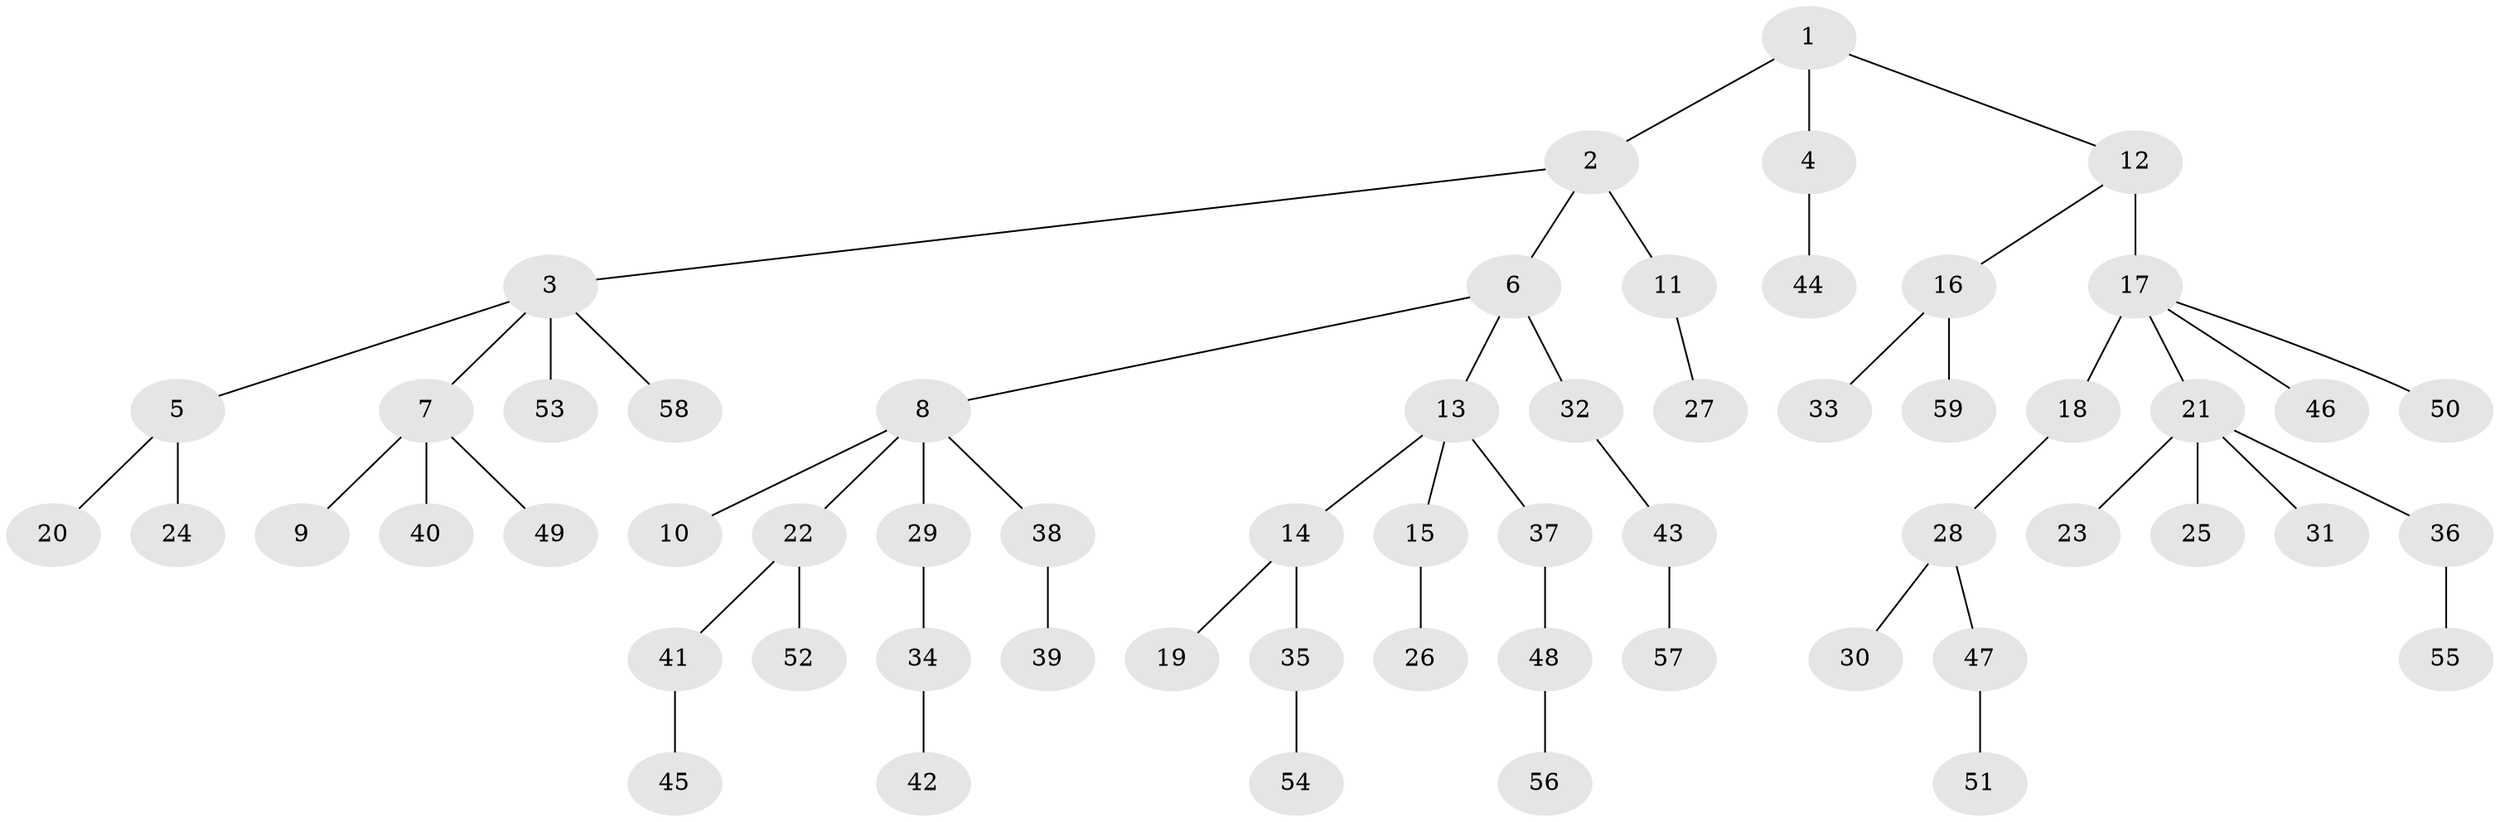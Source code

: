 // original degree distribution, {4: 0.061946902654867256, 5: 0.04424778761061947, 6: 0.02654867256637168, 2: 0.23893805309734514, 3: 0.12389380530973451, 1: 0.504424778761062}
// Generated by graph-tools (version 1.1) at 2025/36/03/09/25 02:36:49]
// undirected, 59 vertices, 58 edges
graph export_dot {
graph [start="1"]
  node [color=gray90,style=filled];
  1;
  2;
  3;
  4;
  5;
  6;
  7;
  8;
  9;
  10;
  11;
  12;
  13;
  14;
  15;
  16;
  17;
  18;
  19;
  20;
  21;
  22;
  23;
  24;
  25;
  26;
  27;
  28;
  29;
  30;
  31;
  32;
  33;
  34;
  35;
  36;
  37;
  38;
  39;
  40;
  41;
  42;
  43;
  44;
  45;
  46;
  47;
  48;
  49;
  50;
  51;
  52;
  53;
  54;
  55;
  56;
  57;
  58;
  59;
  1 -- 2 [weight=1.0];
  1 -- 4 [weight=1.0];
  1 -- 12 [weight=1.0];
  2 -- 3 [weight=1.0];
  2 -- 6 [weight=1.0];
  2 -- 11 [weight=1.0];
  3 -- 5 [weight=1.0];
  3 -- 7 [weight=1.0];
  3 -- 53 [weight=1.0];
  3 -- 58 [weight=1.0];
  4 -- 44 [weight=1.0];
  5 -- 20 [weight=1.0];
  5 -- 24 [weight=2.0];
  6 -- 8 [weight=1.0];
  6 -- 13 [weight=1.0];
  6 -- 32 [weight=1.0];
  7 -- 9 [weight=1.0];
  7 -- 40 [weight=1.0];
  7 -- 49 [weight=1.0];
  8 -- 10 [weight=1.0];
  8 -- 22 [weight=1.0];
  8 -- 29 [weight=1.0];
  8 -- 38 [weight=1.0];
  11 -- 27 [weight=1.0];
  12 -- 16 [weight=1.0];
  12 -- 17 [weight=3.0];
  13 -- 14 [weight=1.0];
  13 -- 15 [weight=1.0];
  13 -- 37 [weight=3.0];
  14 -- 19 [weight=1.0];
  14 -- 35 [weight=1.0];
  15 -- 26 [weight=1.0];
  16 -- 33 [weight=1.0];
  16 -- 59 [weight=1.0];
  17 -- 18 [weight=1.0];
  17 -- 21 [weight=1.0];
  17 -- 46 [weight=1.0];
  17 -- 50 [weight=1.0];
  18 -- 28 [weight=1.0];
  21 -- 23 [weight=1.0];
  21 -- 25 [weight=1.0];
  21 -- 31 [weight=1.0];
  21 -- 36 [weight=1.0];
  22 -- 41 [weight=1.0];
  22 -- 52 [weight=1.0];
  28 -- 30 [weight=1.0];
  28 -- 47 [weight=1.0];
  29 -- 34 [weight=1.0];
  32 -- 43 [weight=1.0];
  34 -- 42 [weight=2.0];
  35 -- 54 [weight=1.0];
  36 -- 55 [weight=1.0];
  37 -- 48 [weight=1.0];
  38 -- 39 [weight=2.0];
  41 -- 45 [weight=1.0];
  43 -- 57 [weight=1.0];
  47 -- 51 [weight=1.0];
  48 -- 56 [weight=1.0];
}
